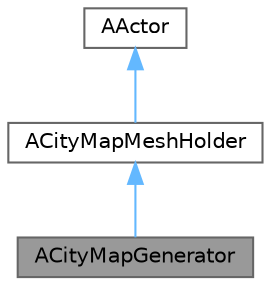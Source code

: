 digraph "ACityMapGenerator"
{
 // INTERACTIVE_SVG=YES
 // LATEX_PDF_SIZE
  bgcolor="transparent";
  edge [fontname=Helvetica,fontsize=10,labelfontname=Helvetica,labelfontsize=10];
  node [fontname=Helvetica,fontsize=10,shape=box,height=0.2,width=0.4];
  Node1 [id="Node000001",label="ACityMapGenerator",height=0.2,width=0.4,color="gray40", fillcolor="grey60", style="filled", fontcolor="black",tooltip="Generates a random city using the meshes provided."];
  Node2 -> Node1 [id="edge1_Node000001_Node000002",dir="back",color="steelblue1",style="solid",tooltip=" "];
  Node2 [id="Node000002",label="ACityMapMeshHolder",height=0.2,width=0.4,color="gray40", fillcolor="white", style="filled",URL="$da/d1a/classACityMapMeshHolder.html",tooltip="Holds the static meshes and instances necessary for building a city map."];
  Node3 -> Node2 [id="edge2_Node000002_Node000003",dir="back",color="steelblue1",style="solid",tooltip=" "];
  Node3 [id="Node000003",label="AActor",height=0.2,width=0.4,color="gray40", fillcolor="white", style="filled",URL="$d1/da4/classAActor.html",tooltip=" "];
}
